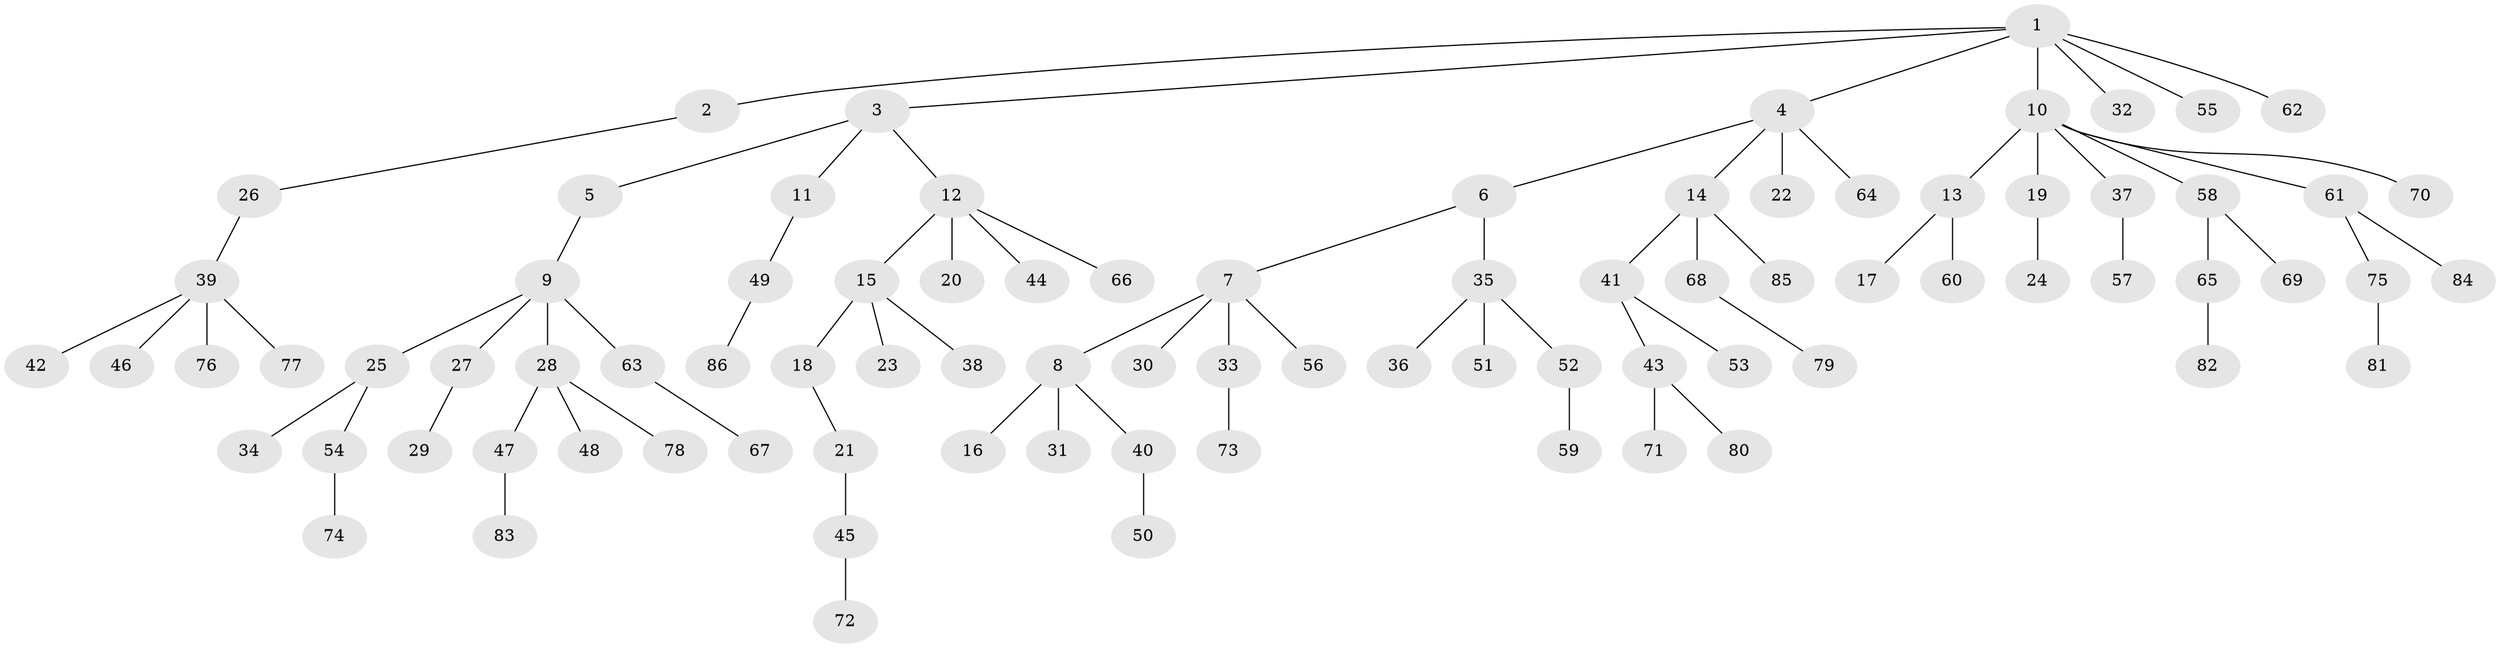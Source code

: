// coarse degree distribution, {6: 0.06896551724137931, 2: 0.1724137931034483, 4: 0.06896551724137931, 7: 0.017241379310344827, 3: 0.06896551724137931, 1: 0.603448275862069}
// Generated by graph-tools (version 1.1) at 2025/42/03/06/25 10:42:02]
// undirected, 86 vertices, 85 edges
graph export_dot {
graph [start="1"]
  node [color=gray90,style=filled];
  1;
  2;
  3;
  4;
  5;
  6;
  7;
  8;
  9;
  10;
  11;
  12;
  13;
  14;
  15;
  16;
  17;
  18;
  19;
  20;
  21;
  22;
  23;
  24;
  25;
  26;
  27;
  28;
  29;
  30;
  31;
  32;
  33;
  34;
  35;
  36;
  37;
  38;
  39;
  40;
  41;
  42;
  43;
  44;
  45;
  46;
  47;
  48;
  49;
  50;
  51;
  52;
  53;
  54;
  55;
  56;
  57;
  58;
  59;
  60;
  61;
  62;
  63;
  64;
  65;
  66;
  67;
  68;
  69;
  70;
  71;
  72;
  73;
  74;
  75;
  76;
  77;
  78;
  79;
  80;
  81;
  82;
  83;
  84;
  85;
  86;
  1 -- 2;
  1 -- 3;
  1 -- 4;
  1 -- 10;
  1 -- 32;
  1 -- 55;
  1 -- 62;
  2 -- 26;
  3 -- 5;
  3 -- 11;
  3 -- 12;
  4 -- 6;
  4 -- 14;
  4 -- 22;
  4 -- 64;
  5 -- 9;
  6 -- 7;
  6 -- 35;
  7 -- 8;
  7 -- 30;
  7 -- 33;
  7 -- 56;
  8 -- 16;
  8 -- 31;
  8 -- 40;
  9 -- 25;
  9 -- 27;
  9 -- 28;
  9 -- 63;
  10 -- 13;
  10 -- 19;
  10 -- 37;
  10 -- 58;
  10 -- 61;
  10 -- 70;
  11 -- 49;
  12 -- 15;
  12 -- 20;
  12 -- 44;
  12 -- 66;
  13 -- 17;
  13 -- 60;
  14 -- 41;
  14 -- 68;
  14 -- 85;
  15 -- 18;
  15 -- 23;
  15 -- 38;
  18 -- 21;
  19 -- 24;
  21 -- 45;
  25 -- 34;
  25 -- 54;
  26 -- 39;
  27 -- 29;
  28 -- 47;
  28 -- 48;
  28 -- 78;
  33 -- 73;
  35 -- 36;
  35 -- 51;
  35 -- 52;
  37 -- 57;
  39 -- 42;
  39 -- 46;
  39 -- 76;
  39 -- 77;
  40 -- 50;
  41 -- 43;
  41 -- 53;
  43 -- 71;
  43 -- 80;
  45 -- 72;
  47 -- 83;
  49 -- 86;
  52 -- 59;
  54 -- 74;
  58 -- 65;
  58 -- 69;
  61 -- 75;
  61 -- 84;
  63 -- 67;
  65 -- 82;
  68 -- 79;
  75 -- 81;
}
